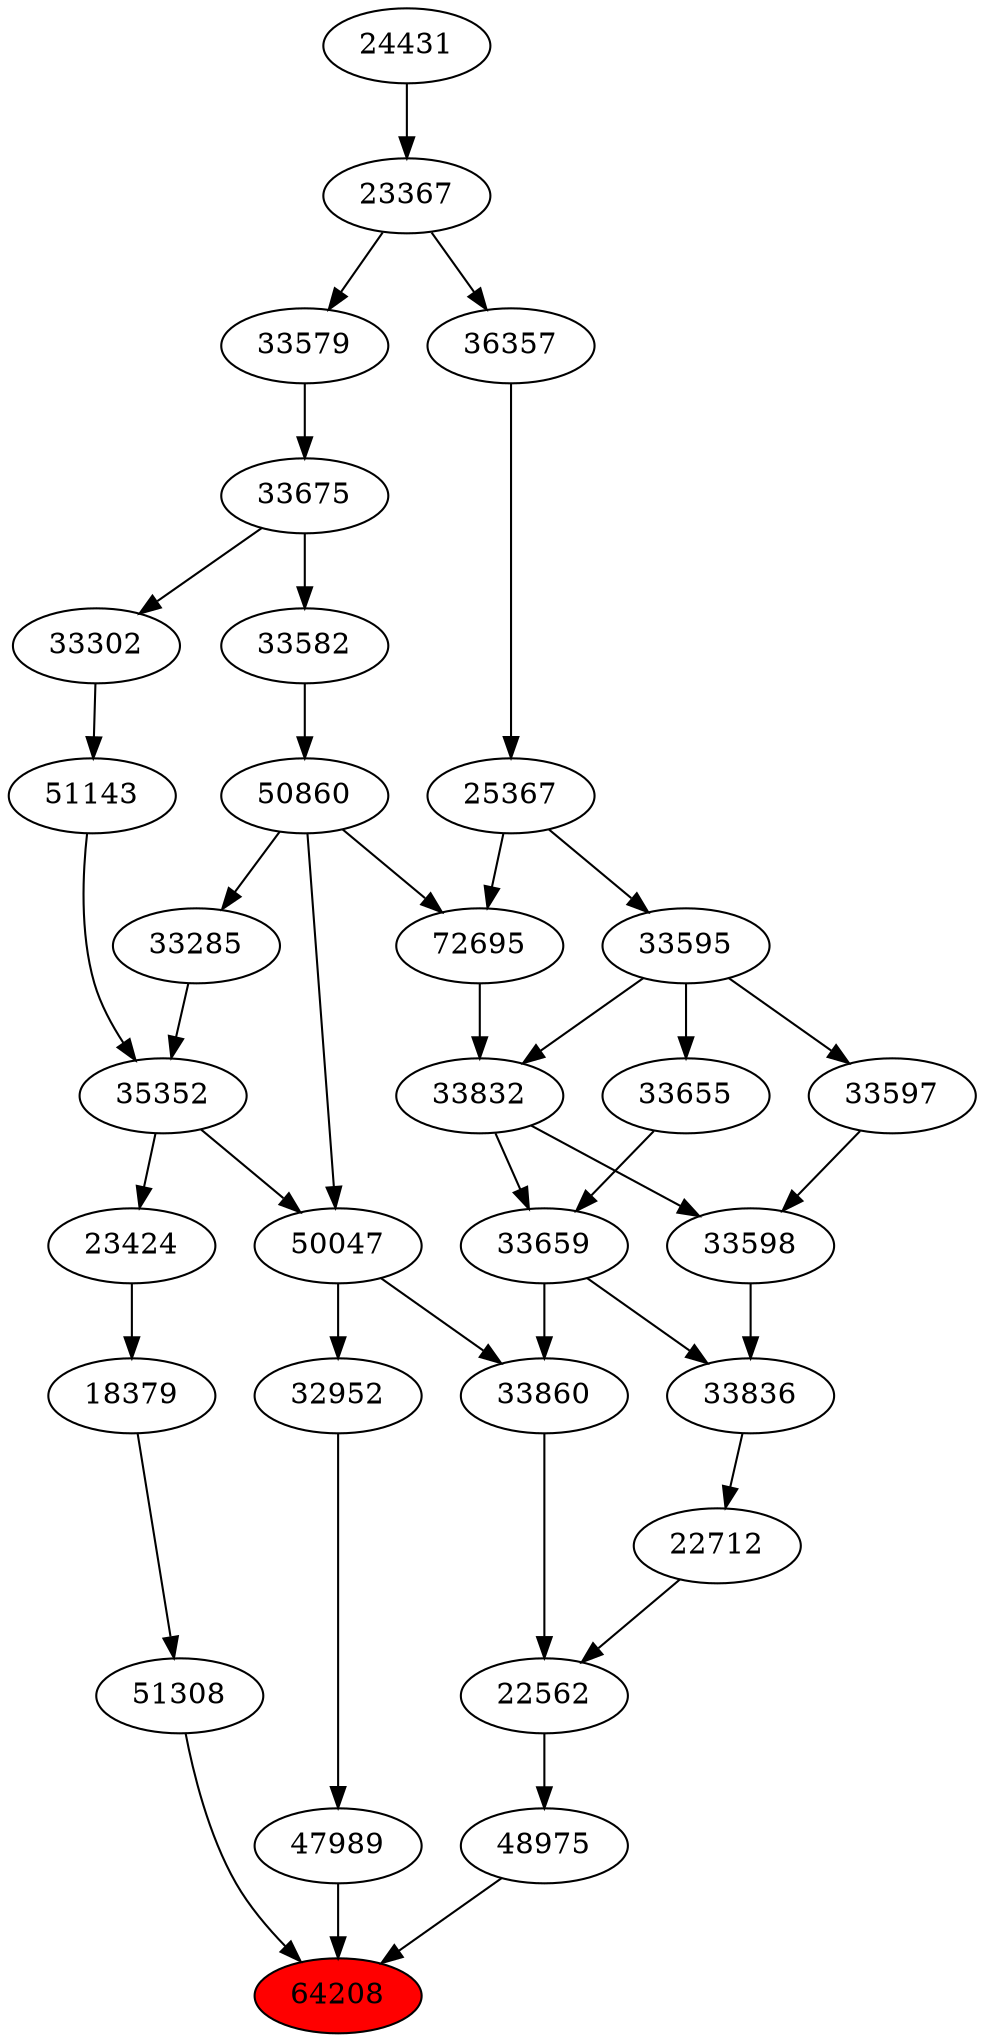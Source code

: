 strict digraph{ 
64208 [label="64208" fillcolor=red style=filled]
51308 -> 64208
48975 -> 64208
47989 -> 64208
51308 [label="51308"]
18379 -> 51308
48975 [label="48975"]
22562 -> 48975
47989 [label="47989"]
32952 -> 47989
18379 [label="18379"]
23424 -> 18379
22562 [label="22562"]
33860 -> 22562
22712 -> 22562
32952 [label="32952"]
50047 -> 32952
23424 [label="23424"]
35352 -> 23424
33860 [label="33860"]
33659 -> 33860
50047 -> 33860
22712 [label="22712"]
33836 -> 22712
50047 [label="50047"]
35352 -> 50047
50860 -> 50047
35352 [label="35352"]
33285 -> 35352
51143 -> 35352
33659 [label="33659"]
33655 -> 33659
33832 -> 33659
33836 [label="33836"]
33659 -> 33836
33598 -> 33836
50860 [label="50860"]
33582 -> 50860
33285 [label="33285"]
50860 -> 33285
51143 [label="51143"]
33302 -> 51143
33655 [label="33655"]
33595 -> 33655
33832 [label="33832"]
72695 -> 33832
33595 -> 33832
33598 [label="33598"]
33597 -> 33598
33832 -> 33598
33582 [label="33582"]
33675 -> 33582
33302 [label="33302"]
33675 -> 33302
33595 [label="33595"]
25367 -> 33595
72695 [label="72695"]
50860 -> 72695
25367 -> 72695
33597 [label="33597"]
33595 -> 33597
33675 [label="33675"]
33579 -> 33675
25367 [label="25367"]
36357 -> 25367
33579 [label="33579"]
23367 -> 33579
36357 [label="36357"]
23367 -> 36357
23367 [label="23367"]
24431 -> 23367
24431 [label="24431"]
}